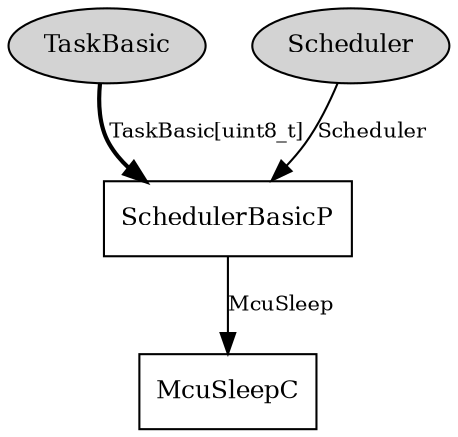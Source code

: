 digraph "tos.system.TinySchedulerC" {
  n0x4031f7e8 [shape=ellipse, style=filled, label="TaskBasic", fontsize=12];
  "SchedulerBasicP" [fontsize=12, shape=box, URL="../chtml/tos.system.SchedulerBasicP.html"];
  n0x40318098 [shape=ellipse, style=filled, label="Scheduler", fontsize=12];
  "SchedulerBasicP" [fontsize=12, shape=box, URL="../chtml/tos.system.SchedulerBasicP.html"];
  "SchedulerBasicP" [fontsize=12, shape=box, URL="../chtml/tos.system.SchedulerBasicP.html"];
  "McuSleepC" [fontsize=12, shape=box, URL="../chtml/tos.chips.msp430.McuSleepC.html"];
  "n0x4031f7e8" -> "SchedulerBasicP" [label="TaskBasic[uint8_t]", style=bold, URL="../ihtml/tos.interfaces.TaskBasic.html", fontsize=10];
  "n0x40318098" -> "SchedulerBasicP" [label="Scheduler", URL="../ihtml/tos.interfaces.Scheduler.html", fontsize=10];
  "SchedulerBasicP" -> "McuSleepC" [label="McuSleep", URL="../ihtml/tos.interfaces.McuSleep.html", fontsize=10];
}
